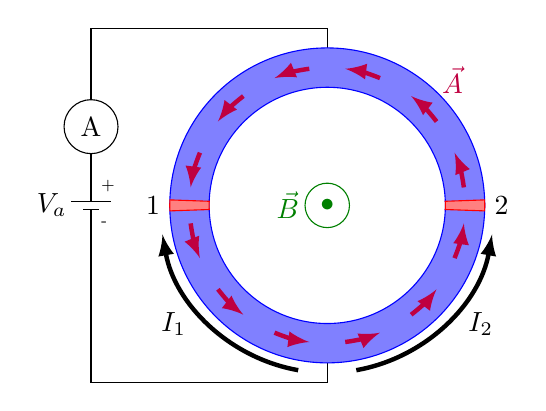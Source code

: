 \begin{tikzpicture}
\def\angle{2}
\def\radone{1.5}
\def\radtwo{2.0}


\draw (90: \radtwo) -- (0,+2.25) -- (-3,+2.25) -- (-3,+0.05);
\draw (270:\radtwo) -- (0,-2.25) -- (-3,-2.25) -- (-3,-0.05);
\draw (-3,0)++(-0.25,+0.05) -- ++(0.5,0) %
 node[midway,label={[label distance=-0.5em]+45:\tiny{+}}] {};
\draw (-3,0)++(-0.1,-0.05) -- ++(0.2,0) %
 node[midway,label={[label distance=-0.5em]-45:\tiny{-}}] {};
\node at (-3.5,0) {$V_a$};
\node[circle,fill=white,draw] at (-3,1) {A};


\draw[blue,fill=blue!50] (0,0) circle (\radtwo);
\draw[blue,fill=white]   (0,0) circle (\radone);%
\foreach \startangle in {0,180}{
\draw[red,fill=red!50] %
  (0,0)++(\startangle+\angle:\radone) %
  arc (\startangle+\angle:\startangle-\angle:\radone) -- %
  (\startangle-\angle:\radtwo) %
  arc (\startangle-\angle:\startangle+\angle:\radtwo) -- cycle;
}
\node[anchor=east] at (180:\radtwo) {1};
\node[anchor=west] at (0  :\radtwo) {2};
\node[circle,draw=green!50!black] %
 at (0,0) {\color{green!50!black}{$\bullet$}};
\node[green!50!black] at (-0.5,0) {$\vec B$};

\foreach \theta in {7.5,37.5,...,360} {
  \draw[-latex,purple,ultra thick] (\theta:1.75) arc (\theta:\theta+15:1.75);
}
\node[purple] at (45:2.25) {$\vec A$};

\draw[-latex,ultra thick] (-80:2.125) arc (-80:-10:2.125) %
  node[midway,label=right:$I_2$] {};

\draw[-latex,ultra thick] (-100:2.125) arc (-100:-170:2.125) %
  node[midway,label=left:$I_1$] {};

\end{tikzpicture}
